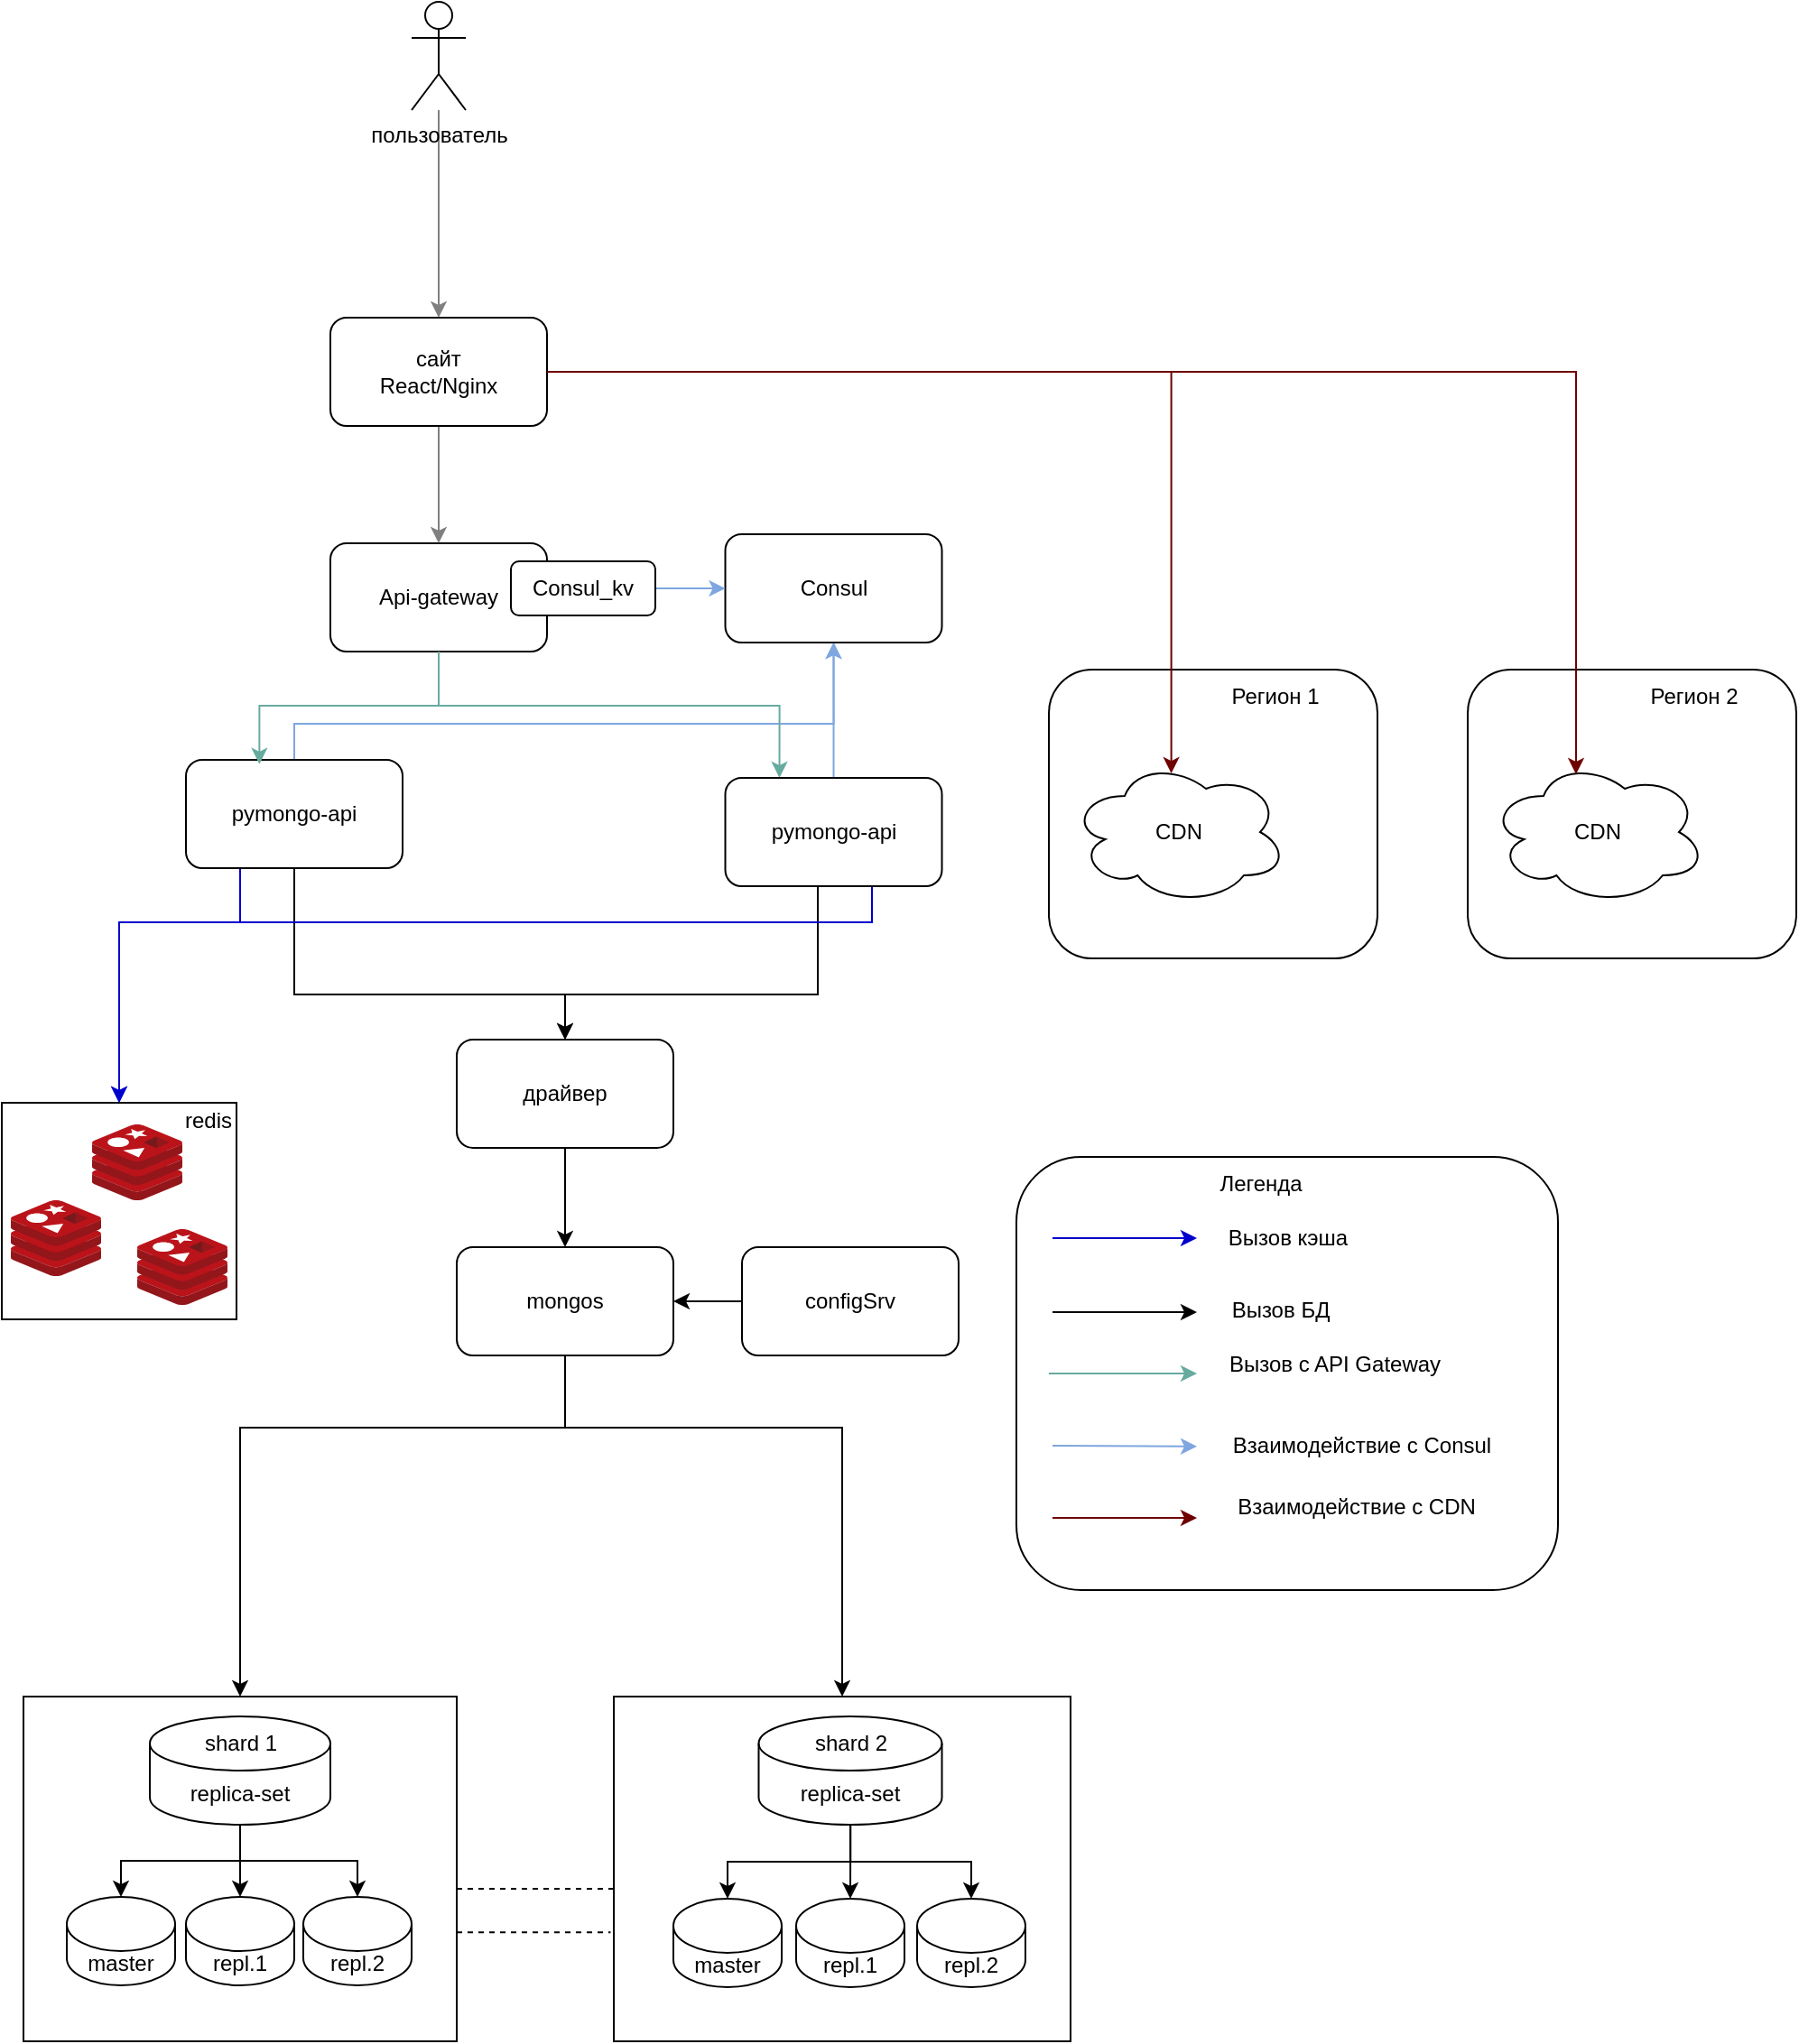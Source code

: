 <mxfile version="24.6.4" type="device">
  <diagram name="Page-1" id="-H_mtQnk-PTXWXPvYvuk">
    <mxGraphModel dx="2049" dy="2033" grid="1" gridSize="10" guides="1" tooltips="1" connect="1" arrows="1" fold="1" page="1" pageScale="1" pageWidth="1169" pageHeight="827" math="0" shadow="0">
      <root>
        <mxCell id="0" />
        <mxCell id="1" parent="0" />
        <mxCell id="aw2dnCrwXAbPM3xJrI2n-11" value="" style="rounded=1;whiteSpace=wrap;html=1;" vertex="1" parent="1">
          <mxGeometry x="678" y="-80" width="182" height="160" as="geometry" />
        </mxCell>
        <mxCell id="I7AGvwmO10FIiTokBapH-21" style="rounded=0;orthogonalLoop=1;jettySize=auto;html=1;entryX=0;entryY=0.5;entryDx=0;entryDy=0;dashed=1;endArrow=none;endFill=0;" parent="1" edge="1">
          <mxGeometry relative="1" as="geometry">
            <mxPoint x="350" y="595.5" as="sourcePoint" />
            <mxPoint x="437" y="595.5" as="targetPoint" />
          </mxGeometry>
        </mxCell>
        <mxCell id="I7AGvwmO10FIiTokBapH-5" value="" style="rounded=0;whiteSpace=wrap;html=1;" parent="1" vertex="1">
          <mxGeometry x="110" y="489" width="240" height="191" as="geometry" />
        </mxCell>
        <mxCell id="LtI2vMHK96WIChalquO4-7" style="edgeStyle=orthogonalEdgeStyle;rounded=0;orthogonalLoop=1;jettySize=auto;html=1;" parent="1" source="zA23MoTUsTF4_91t8viU-2" target="LtI2vMHK96WIChalquO4-1" edge="1">
          <mxGeometry relative="1" as="geometry" />
        </mxCell>
        <mxCell id="LtI2vMHK96WIChalquO4-8" style="edgeStyle=orthogonalEdgeStyle;rounded=0;orthogonalLoop=1;jettySize=auto;html=1;" parent="1" source="zA23MoTUsTF4_91t8viU-2" target="LtI2vMHK96WIChalquO4-2" edge="1">
          <mxGeometry relative="1" as="geometry" />
        </mxCell>
        <mxCell id="zA23MoTUsTF4_91t8viU-2" value="replica-set" style="shape=cylinder3;whiteSpace=wrap;html=1;boundedLbl=1;backgroundOutline=1;size=15;" parent="1" vertex="1">
          <mxGeometry x="180" y="500" width="100" height="60" as="geometry" />
        </mxCell>
        <mxCell id="I7AGvwmO10FIiTokBapH-15" style="edgeStyle=orthogonalEdgeStyle;rounded=0;orthogonalLoop=1;jettySize=auto;html=1;" parent="1" source="zA23MoTUsTF4_91t8viU-3" target="I7AGvwmO10FIiTokBapH-13" edge="1">
          <mxGeometry relative="1" as="geometry" />
        </mxCell>
        <mxCell id="zA23MoTUsTF4_91t8viU-3" value="драйвер" style="rounded=1;whiteSpace=wrap;html=1;" parent="1" vertex="1">
          <mxGeometry x="350" y="125" width="120" height="60" as="geometry" />
        </mxCell>
        <mxCell id="I7AGvwmO10FIiTokBapH-6" value="shard 1" style="text;html=1;align=center;verticalAlign=middle;resizable=0;points=[];autosize=1;strokeColor=none;fillColor=none;" parent="1" vertex="1">
          <mxGeometry x="200" y="500" width="60" height="30" as="geometry" />
        </mxCell>
        <mxCell id="I7AGvwmO10FIiTokBapH-7" value="" style="rounded=0;whiteSpace=wrap;html=1;" parent="1" vertex="1">
          <mxGeometry x="437" y="489" width="253" height="191" as="geometry" />
        </mxCell>
        <mxCell id="I7AGvwmO10FIiTokBapH-8" value="replica-set" style="shape=cylinder3;whiteSpace=wrap;html=1;boundedLbl=1;backgroundOutline=1;size=15;" parent="1" vertex="1">
          <mxGeometry x="517.25" y="500" width="101.5" height="60" as="geometry" />
        </mxCell>
        <mxCell id="I7AGvwmO10FIiTokBapH-10" value="shard 2" style="text;html=1;align=center;verticalAlign=middle;resizable=0;points=[];autosize=1;strokeColor=none;fillColor=none;" parent="1" vertex="1">
          <mxGeometry x="538" y="500" width="60" height="30" as="geometry" />
        </mxCell>
        <mxCell id="I7AGvwmO10FIiTokBapH-16" style="edgeStyle=orthogonalEdgeStyle;rounded=0;orthogonalLoop=1;jettySize=auto;html=1;" parent="1" source="I7AGvwmO10FIiTokBapH-13" target="I7AGvwmO10FIiTokBapH-5" edge="1">
          <mxGeometry relative="1" as="geometry">
            <Array as="points">
              <mxPoint x="410" y="340" />
              <mxPoint x="230" y="340" />
            </Array>
          </mxGeometry>
        </mxCell>
        <mxCell id="I7AGvwmO10FIiTokBapH-17" style="edgeStyle=orthogonalEdgeStyle;rounded=0;orthogonalLoop=1;jettySize=auto;html=1;entryX=0.5;entryY=0;entryDx=0;entryDy=0;" parent="1" source="I7AGvwmO10FIiTokBapH-13" target="I7AGvwmO10FIiTokBapH-7" edge="1">
          <mxGeometry relative="1" as="geometry">
            <Array as="points">
              <mxPoint x="410" y="340" />
              <mxPoint x="564" y="340" />
            </Array>
          </mxGeometry>
        </mxCell>
        <mxCell id="yvWLQju6_dTR9EmOsFiJ-8" style="edgeStyle=orthogonalEdgeStyle;rounded=0;orthogonalLoop=1;jettySize=auto;html=1;entryX=0.5;entryY=0;entryDx=0;entryDy=0;exitX=0.25;exitY=1;exitDx=0;exitDy=0;strokeColor=#0000CC;" parent="1" source="I7AGvwmO10FIiTokBapH-24" target="yvWLQju6_dTR9EmOsFiJ-4" edge="1">
          <mxGeometry relative="1" as="geometry">
            <Array as="points">
              <mxPoint x="230" y="60" />
              <mxPoint x="163" y="60" />
            </Array>
          </mxGeometry>
        </mxCell>
        <mxCell id="I7AGvwmO10FIiTokBapH-13" value="mongos" style="rounded=1;whiteSpace=wrap;html=1;" parent="1" vertex="1">
          <mxGeometry x="350" y="240" width="120" height="60" as="geometry" />
        </mxCell>
        <mxCell id="LtI2vMHK96WIChalquO4-13" style="edgeStyle=orthogonalEdgeStyle;rounded=0;orthogonalLoop=1;jettySize=auto;html=1;" parent="1" source="I7AGvwmO10FIiTokBapH-14" target="I7AGvwmO10FIiTokBapH-13" edge="1">
          <mxGeometry relative="1" as="geometry" />
        </mxCell>
        <mxCell id="I7AGvwmO10FIiTokBapH-14" value="configSrv" style="rounded=1;whiteSpace=wrap;html=1;" parent="1" vertex="1">
          <mxGeometry x="508" y="240" width="120" height="60" as="geometry" />
        </mxCell>
        <mxCell id="I7AGvwmO10FIiTokBapH-22" style="edgeStyle=orthogonalEdgeStyle;rounded=0;orthogonalLoop=1;jettySize=auto;html=1;entryX=-0.007;entryY=0.626;entryDx=0;entryDy=0;entryPerimeter=0;exitX=1;exitY=0.626;exitDx=0;exitDy=0;exitPerimeter=0;endArrow=none;endFill=0;dashed=1;" parent="1" edge="1">
          <mxGeometry relative="1" as="geometry">
            <mxPoint x="350" y="619.566" as="sourcePoint" />
            <mxPoint x="435.229" y="619.566" as="targetPoint" />
          </mxGeometry>
        </mxCell>
        <mxCell id="I7AGvwmO10FIiTokBapH-25" style="edgeStyle=orthogonalEdgeStyle;rounded=0;orthogonalLoop=1;jettySize=auto;html=1;entryX=0.5;entryY=0;entryDx=0;entryDy=0;exitX=0.5;exitY=1;exitDx=0;exitDy=0;" parent="1" source="I7AGvwmO10FIiTokBapH-24" target="zA23MoTUsTF4_91t8viU-3" edge="1">
          <mxGeometry relative="1" as="geometry">
            <Array as="points">
              <mxPoint x="260" y="100" />
              <mxPoint x="410" y="100" />
            </Array>
          </mxGeometry>
        </mxCell>
        <mxCell id="SyGQqilJ9xtP-HPGKqxM-20" style="edgeStyle=orthogonalEdgeStyle;rounded=0;orthogonalLoop=1;jettySize=auto;html=1;entryX=0.5;entryY=1;entryDx=0;entryDy=0;strokeColor=#7EA6E0;" parent="1" source="I7AGvwmO10FIiTokBapH-24" target="SyGQqilJ9xtP-HPGKqxM-18" edge="1">
          <mxGeometry relative="1" as="geometry">
            <Array as="points">
              <mxPoint x="260" y="-50" />
              <mxPoint x="559" y="-50" />
            </Array>
          </mxGeometry>
        </mxCell>
        <mxCell id="I7AGvwmO10FIiTokBapH-24" value="pymongo-api" style="rounded=1;whiteSpace=wrap;html=1;" parent="1" vertex="1">
          <mxGeometry x="200" y="-30" width="120" height="60" as="geometry" />
        </mxCell>
        <mxCell id="LtI2vMHK96WIChalquO4-1" value="master" style="shape=cylinder3;whiteSpace=wrap;html=1;boundedLbl=1;backgroundOutline=1;size=15;" parent="1" vertex="1">
          <mxGeometry x="134" y="600" width="60" height="49" as="geometry" />
        </mxCell>
        <mxCell id="LtI2vMHK96WIChalquO4-2" value="repl.1" style="shape=cylinder3;whiteSpace=wrap;html=1;boundedLbl=1;backgroundOutline=1;size=15;" parent="1" vertex="1">
          <mxGeometry x="200" y="600" width="60" height="49" as="geometry" />
        </mxCell>
        <mxCell id="LtI2vMHK96WIChalquO4-3" value="master" style="shape=cylinder3;whiteSpace=wrap;html=1;boundedLbl=1;backgroundOutline=1;size=15;" parent="1" vertex="1">
          <mxGeometry x="470" y="601" width="60" height="49" as="geometry" />
        </mxCell>
        <mxCell id="LtI2vMHK96WIChalquO4-4" value="repl.2" style="shape=cylinder3;whiteSpace=wrap;html=1;boundedLbl=1;backgroundOutline=1;size=15;" parent="1" vertex="1">
          <mxGeometry x="265" y="600" width="60" height="49" as="geometry" />
        </mxCell>
        <mxCell id="LtI2vMHK96WIChalquO4-5" value="repl.1" style="shape=cylinder3;whiteSpace=wrap;html=1;boundedLbl=1;backgroundOutline=1;size=15;" parent="1" vertex="1">
          <mxGeometry x="538" y="601" width="60" height="49" as="geometry" />
        </mxCell>
        <mxCell id="LtI2vMHK96WIChalquO4-6" value="repl.2" style="shape=cylinder3;whiteSpace=wrap;html=1;boundedLbl=1;backgroundOutline=1;size=15;" parent="1" vertex="1">
          <mxGeometry x="605" y="601" width="60" height="49" as="geometry" />
        </mxCell>
        <mxCell id="LtI2vMHK96WIChalquO4-9" style="edgeStyle=orthogonalEdgeStyle;rounded=0;orthogonalLoop=1;jettySize=auto;html=1;entryX=0.5;entryY=0;entryDx=0;entryDy=0;entryPerimeter=0;" parent="1" source="zA23MoTUsTF4_91t8viU-2" target="LtI2vMHK96WIChalquO4-4" edge="1">
          <mxGeometry relative="1" as="geometry" />
        </mxCell>
        <mxCell id="LtI2vMHK96WIChalquO4-10" style="edgeStyle=orthogonalEdgeStyle;rounded=0;orthogonalLoop=1;jettySize=auto;html=1;entryX=0.5;entryY=0;entryDx=0;entryDy=0;entryPerimeter=0;" parent="1" source="I7AGvwmO10FIiTokBapH-8" target="LtI2vMHK96WIChalquO4-3" edge="1">
          <mxGeometry relative="1" as="geometry" />
        </mxCell>
        <mxCell id="LtI2vMHK96WIChalquO4-11" style="edgeStyle=orthogonalEdgeStyle;rounded=0;orthogonalLoop=1;jettySize=auto;html=1;entryX=0.5;entryY=0;entryDx=0;entryDy=0;entryPerimeter=0;" parent="1" source="I7AGvwmO10FIiTokBapH-8" target="LtI2vMHK96WIChalquO4-5" edge="1">
          <mxGeometry relative="1" as="geometry" />
        </mxCell>
        <mxCell id="LtI2vMHK96WIChalquO4-12" style="edgeStyle=orthogonalEdgeStyle;rounded=0;orthogonalLoop=1;jettySize=auto;html=1;entryX=0.5;entryY=0;entryDx=0;entryDy=0;entryPerimeter=0;" parent="1" source="I7AGvwmO10FIiTokBapH-8" target="LtI2vMHK96WIChalquO4-6" edge="1">
          <mxGeometry relative="1" as="geometry" />
        </mxCell>
        <mxCell id="yvWLQju6_dTR9EmOsFiJ-3" value="" style="group" parent="1" vertex="1" connectable="0">
          <mxGeometry x="98" y="160" width="140" height="120" as="geometry" />
        </mxCell>
        <mxCell id="yvWLQju6_dTR9EmOsFiJ-4" value="" style="rounded=0;whiteSpace=wrap;html=1;" parent="yvWLQju6_dTR9EmOsFiJ-3" vertex="1">
          <mxGeometry width="130" height="120" as="geometry" />
        </mxCell>
        <mxCell id="yvWLQju6_dTR9EmOsFiJ-5" value="" style="image;sketch=0;aspect=fixed;html=1;points=[];align=center;fontSize=12;image=img/lib/mscae/Cache_Redis_Product.svg;" parent="yvWLQju6_dTR9EmOsFiJ-3" vertex="1">
          <mxGeometry x="5" y="54" width="50" height="42" as="geometry" />
        </mxCell>
        <mxCell id="yvWLQju6_dTR9EmOsFiJ-6" value="" style="image;sketch=0;aspect=fixed;html=1;points=[];align=center;fontSize=12;image=img/lib/mscae/Cache_Redis_Product.svg;" parent="yvWLQju6_dTR9EmOsFiJ-3" vertex="1">
          <mxGeometry x="50" y="12" width="50" height="42" as="geometry" />
        </mxCell>
        <mxCell id="yvWLQju6_dTR9EmOsFiJ-7" value="" style="image;sketch=0;aspect=fixed;html=1;points=[];align=center;fontSize=12;image=img/lib/mscae/Cache_Redis_Product.svg;" parent="yvWLQju6_dTR9EmOsFiJ-3" vertex="1">
          <mxGeometry x="75" y="70" width="50" height="42" as="geometry" />
        </mxCell>
        <mxCell id="yvWLQju6_dTR9EmOsFiJ-11" value="redis" style="text;html=1;align=center;verticalAlign=middle;resizable=0;points=[];autosize=1;strokeColor=none;fillColor=none;" parent="yvWLQju6_dTR9EmOsFiJ-3" vertex="1">
          <mxGeometry x="89" y="-5" width="50" height="30" as="geometry" />
        </mxCell>
        <mxCell id="SyGQqilJ9xtP-HPGKqxM-5" value="" style="rounded=1;whiteSpace=wrap;html=1;" parent="1" vertex="1">
          <mxGeometry x="660" y="190" width="300" height="240" as="geometry" />
        </mxCell>
        <mxCell id="SyGQqilJ9xtP-HPGKqxM-6" style="edgeStyle=orthogonalEdgeStyle;rounded=0;orthogonalLoop=1;jettySize=auto;html=1;strokeColor=#0000CC;" parent="1" edge="1">
          <mxGeometry relative="1" as="geometry">
            <mxPoint x="680" y="235" as="sourcePoint" />
            <mxPoint x="760" y="235" as="targetPoint" />
          </mxGeometry>
        </mxCell>
        <mxCell id="SyGQqilJ9xtP-HPGKqxM-7" style="edgeStyle=orthogonalEdgeStyle;rounded=0;orthogonalLoop=1;jettySize=auto;html=1;endArrow=classic;endFill=1;" parent="1" edge="1">
          <mxGeometry relative="1" as="geometry">
            <mxPoint x="680" y="276" as="sourcePoint" />
            <mxPoint x="760" y="276" as="targetPoint" />
            <Array as="points">
              <mxPoint x="700" y="276" />
              <mxPoint x="700" y="276" />
            </Array>
          </mxGeometry>
        </mxCell>
        <mxCell id="SyGQqilJ9xtP-HPGKqxM-8" value="Легенда" style="text;html=1;align=center;verticalAlign=middle;resizable=0;points=[];autosize=1;strokeColor=none;fillColor=none;" parent="1" vertex="1">
          <mxGeometry x="760" y="190" width="70" height="30" as="geometry" />
        </mxCell>
        <mxCell id="SyGQqilJ9xtP-HPGKqxM-9" value="Вызов кэша" style="text;html=1;align=center;verticalAlign=middle;resizable=0;points=[];autosize=1;strokeColor=none;fillColor=none;" parent="1" vertex="1">
          <mxGeometry x="765" y="220" width="90" height="30" as="geometry" />
        </mxCell>
        <mxCell id="SyGQqilJ9xtP-HPGKqxM-10" value="Вызов БД" style="text;html=1;align=center;verticalAlign=middle;resizable=0;points=[];autosize=1;strokeColor=none;fillColor=none;" parent="1" vertex="1">
          <mxGeometry x="766" y="260" width="80" height="30" as="geometry" />
        </mxCell>
        <mxCell id="SyGQqilJ9xtP-HPGKqxM-24" style="edgeStyle=orthogonalEdgeStyle;rounded=0;orthogonalLoop=1;jettySize=auto;html=1;entryX=0.25;entryY=0;entryDx=0;entryDy=0;strokeColor=#67AB9F;" parent="1" source="SyGQqilJ9xtP-HPGKqxM-12" target="SyGQqilJ9xtP-HPGKqxM-13" edge="1">
          <mxGeometry relative="1" as="geometry">
            <Array as="points">
              <mxPoint x="340" y="-60" />
              <mxPoint x="529" y="-60" />
            </Array>
          </mxGeometry>
        </mxCell>
        <mxCell id="SyGQqilJ9xtP-HPGKqxM-12" value="Api-gateway" style="rounded=1;whiteSpace=wrap;html=1;" parent="1" vertex="1">
          <mxGeometry x="280" y="-150" width="120" height="60" as="geometry" />
        </mxCell>
        <mxCell id="SyGQqilJ9xtP-HPGKqxM-15" style="edgeStyle=orthogonalEdgeStyle;rounded=0;orthogonalLoop=1;jettySize=auto;html=1;entryX=0.5;entryY=0;entryDx=0;entryDy=0;exitX=0.5;exitY=1;exitDx=0;exitDy=0;" parent="1" source="SyGQqilJ9xtP-HPGKqxM-13" target="zA23MoTUsTF4_91t8viU-3" edge="1">
          <mxGeometry relative="1" as="geometry">
            <Array as="points">
              <mxPoint x="550" y="35" />
              <mxPoint x="550" y="100" />
              <mxPoint x="410" y="100" />
            </Array>
          </mxGeometry>
        </mxCell>
        <mxCell id="SyGQqilJ9xtP-HPGKqxM-17" style="edgeStyle=orthogonalEdgeStyle;rounded=0;orthogonalLoop=1;jettySize=auto;html=1;entryX=0.5;entryY=0;entryDx=0;entryDy=0;strokeColor=#0000CC;exitX=0.75;exitY=1;exitDx=0;exitDy=0;" parent="1" source="SyGQqilJ9xtP-HPGKqxM-13" target="yvWLQju6_dTR9EmOsFiJ-4" edge="1">
          <mxGeometry relative="1" as="geometry">
            <Array as="points">
              <mxPoint x="580" y="35" />
              <mxPoint x="580" y="60" />
              <mxPoint x="163" y="60" />
            </Array>
          </mxGeometry>
        </mxCell>
        <mxCell id="SyGQqilJ9xtP-HPGKqxM-19" style="edgeStyle=orthogonalEdgeStyle;rounded=0;orthogonalLoop=1;jettySize=auto;html=1;entryX=0.5;entryY=1;entryDx=0;entryDy=0;strokeColor=#7EA6E0;" parent="1" source="SyGQqilJ9xtP-HPGKqxM-13" target="SyGQqilJ9xtP-HPGKqxM-18" edge="1">
          <mxGeometry relative="1" as="geometry" />
        </mxCell>
        <mxCell id="SyGQqilJ9xtP-HPGKqxM-13" value="pymongo-api" style="rounded=1;whiteSpace=wrap;html=1;" parent="1" vertex="1">
          <mxGeometry x="498.75" y="-20" width="120" height="60" as="geometry" />
        </mxCell>
        <mxCell id="SyGQqilJ9xtP-HPGKqxM-18" value="Consul" style="rounded=1;whiteSpace=wrap;html=1;" parent="1" vertex="1">
          <mxGeometry x="498.75" y="-155" width="120" height="60" as="geometry" />
        </mxCell>
        <mxCell id="SyGQqilJ9xtP-HPGKqxM-22" style="edgeStyle=orthogonalEdgeStyle;rounded=0;orthogonalLoop=1;jettySize=auto;html=1;entryX=0;entryY=0.5;entryDx=0;entryDy=0;strokeColor=#7EA6E0;" parent="1" source="SyGQqilJ9xtP-HPGKqxM-21" target="SyGQqilJ9xtP-HPGKqxM-18" edge="1">
          <mxGeometry relative="1" as="geometry" />
        </mxCell>
        <mxCell id="SyGQqilJ9xtP-HPGKqxM-21" value="Consul_kv" style="rounded=1;whiteSpace=wrap;html=1;" parent="1" vertex="1">
          <mxGeometry x="380" y="-140" width="80" height="30" as="geometry" />
        </mxCell>
        <mxCell id="SyGQqilJ9xtP-HPGKqxM-23" style="edgeStyle=orthogonalEdgeStyle;rounded=0;orthogonalLoop=1;jettySize=auto;html=1;entryX=0.339;entryY=0.04;entryDx=0;entryDy=0;entryPerimeter=0;strokeColor=#67AB9F;" parent="1" source="SyGQqilJ9xtP-HPGKqxM-12" target="I7AGvwmO10FIiTokBapH-24" edge="1">
          <mxGeometry relative="1" as="geometry" />
        </mxCell>
        <mxCell id="SyGQqilJ9xtP-HPGKqxM-25" style="edgeStyle=orthogonalEdgeStyle;rounded=0;orthogonalLoop=1;jettySize=auto;html=1;strokeColor=#67AB9F;" parent="1" edge="1">
          <mxGeometry relative="1" as="geometry">
            <mxPoint x="678" y="310" as="sourcePoint" />
            <mxPoint x="760" y="310" as="targetPoint" />
          </mxGeometry>
        </mxCell>
        <mxCell id="SyGQqilJ9xtP-HPGKqxM-26" style="edgeStyle=orthogonalEdgeStyle;rounded=0;orthogonalLoop=1;jettySize=auto;html=1;strokeColor=#7EA6E0;" parent="1" edge="1">
          <mxGeometry relative="1" as="geometry">
            <mxPoint x="680" y="350" as="sourcePoint" />
            <mxPoint x="760" y="350.4" as="targetPoint" />
            <Array as="points">
              <mxPoint x="680" y="350" />
              <mxPoint x="771" y="350" />
            </Array>
          </mxGeometry>
        </mxCell>
        <mxCell id="SyGQqilJ9xtP-HPGKqxM-27" value="Вызов c API Gateway" style="text;html=1;align=center;verticalAlign=middle;resizable=0;points=[];autosize=1;strokeColor=none;fillColor=none;" parent="1" vertex="1">
          <mxGeometry x="766" y="290" width="140" height="30" as="geometry" />
        </mxCell>
        <mxCell id="SyGQqilJ9xtP-HPGKqxM-28" value="Взаимодействие с Consul" style="text;html=1;align=center;verticalAlign=middle;resizable=0;points=[];autosize=1;strokeColor=none;fillColor=none;" parent="1" vertex="1">
          <mxGeometry x="766" y="335" width="170" height="30" as="geometry" />
        </mxCell>
        <mxCell id="aw2dnCrwXAbPM3xJrI2n-1" value="CDN" style="ellipse;shape=cloud;whiteSpace=wrap;html=1;" vertex="1" parent="1">
          <mxGeometry x="690" y="-30" width="120" height="80" as="geometry" />
        </mxCell>
        <mxCell id="aw2dnCrwXAbPM3xJrI2n-6" style="edgeStyle=orthogonalEdgeStyle;rounded=0;orthogonalLoop=1;jettySize=auto;html=1;strokeColor=#808080;" edge="1" parent="1" source="aw2dnCrwXAbPM3xJrI2n-2" target="SyGQqilJ9xtP-HPGKqxM-12">
          <mxGeometry relative="1" as="geometry" />
        </mxCell>
        <mxCell id="aw2dnCrwXAbPM3xJrI2n-2" value="&amp;nbsp;сайт&amp;nbsp;&lt;div&gt;React/Nginx&lt;/div&gt;" style="rounded=1;whiteSpace=wrap;html=1;" vertex="1" parent="1">
          <mxGeometry x="280" y="-275" width="120" height="60" as="geometry" />
        </mxCell>
        <mxCell id="aw2dnCrwXAbPM3xJrI2n-4" style="edgeStyle=orthogonalEdgeStyle;rounded=0;orthogonalLoop=1;jettySize=auto;html=1;strokeColor=#808080;" edge="1" parent="1" source="aw2dnCrwXAbPM3xJrI2n-3" target="aw2dnCrwXAbPM3xJrI2n-2">
          <mxGeometry relative="1" as="geometry" />
        </mxCell>
        <mxCell id="aw2dnCrwXAbPM3xJrI2n-3" value="пользователь" style="shape=umlActor;verticalLabelPosition=bottom;verticalAlign=top;html=1;outlineConnect=0;" vertex="1" parent="1">
          <mxGeometry x="325" y="-450" width="30" height="60" as="geometry" />
        </mxCell>
        <mxCell id="aw2dnCrwXAbPM3xJrI2n-7" style="edgeStyle=orthogonalEdgeStyle;rounded=0;orthogonalLoop=1;jettySize=auto;html=1;entryX=0.465;entryY=0.094;entryDx=0;entryDy=0;entryPerimeter=0;strokeColor=#6F0000;fillColor=#a20025;" edge="1" parent="1" source="aw2dnCrwXAbPM3xJrI2n-2" target="aw2dnCrwXAbPM3xJrI2n-1">
          <mxGeometry relative="1" as="geometry" />
        </mxCell>
        <mxCell id="aw2dnCrwXAbPM3xJrI2n-9" style="edgeStyle=orthogonalEdgeStyle;rounded=0;orthogonalLoop=1;jettySize=auto;html=1;strokeColor=#6F0000;fillColor=#a20025;" edge="1" parent="1">
          <mxGeometry relative="1" as="geometry">
            <mxPoint x="680" y="390" as="sourcePoint" />
            <mxPoint x="760" y="390" as="targetPoint" />
          </mxGeometry>
        </mxCell>
        <mxCell id="aw2dnCrwXAbPM3xJrI2n-10" value="Взаимодействие с CDN" style="text;html=1;align=center;verticalAlign=middle;resizable=0;points=[];autosize=1;strokeColor=none;fillColor=none;" vertex="1" parent="1">
          <mxGeometry x="768" y="369" width="160" height="30" as="geometry" />
        </mxCell>
        <mxCell id="aw2dnCrwXAbPM3xJrI2n-12" value="Регион 1" style="text;html=1;align=center;verticalAlign=middle;resizable=0;points=[];autosize=1;strokeColor=none;fillColor=none;" vertex="1" parent="1">
          <mxGeometry x="768" y="-80" width="70" height="30" as="geometry" />
        </mxCell>
        <mxCell id="aw2dnCrwXAbPM3xJrI2n-14" value="" style="rounded=1;whiteSpace=wrap;html=1;" vertex="1" parent="1">
          <mxGeometry x="910" y="-80" width="182" height="160" as="geometry" />
        </mxCell>
        <mxCell id="aw2dnCrwXAbPM3xJrI2n-15" value="CDN" style="ellipse;shape=cloud;whiteSpace=wrap;html=1;" vertex="1" parent="1">
          <mxGeometry x="922" y="-30" width="120" height="80" as="geometry" />
        </mxCell>
        <mxCell id="aw2dnCrwXAbPM3xJrI2n-16" value="Регион 2" style="text;html=1;align=center;verticalAlign=middle;resizable=0;points=[];autosize=1;strokeColor=none;fillColor=none;" vertex="1" parent="1">
          <mxGeometry x="1000" y="-80" width="70" height="30" as="geometry" />
        </mxCell>
        <mxCell id="aw2dnCrwXAbPM3xJrI2n-17" style="edgeStyle=orthogonalEdgeStyle;rounded=0;orthogonalLoop=1;jettySize=auto;html=1;entryX=0.4;entryY=0.1;entryDx=0;entryDy=0;entryPerimeter=0;strokeColor=#6F0000;exitX=1;exitY=0.5;exitDx=0;exitDy=0;fillColor=#a20025;" edge="1" parent="1" source="aw2dnCrwXAbPM3xJrI2n-2" target="aw2dnCrwXAbPM3xJrI2n-15">
          <mxGeometry relative="1" as="geometry">
            <mxPoint x="410" y="-235" as="sourcePoint" />
            <mxPoint x="756" y="-12" as="targetPoint" />
          </mxGeometry>
        </mxCell>
      </root>
    </mxGraphModel>
  </diagram>
</mxfile>
